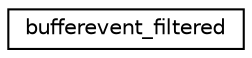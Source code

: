 digraph G
{
  edge [fontname="Helvetica",fontsize="10",labelfontname="Helvetica",labelfontsize="10"];
  node [fontname="Helvetica",fontsize="10",shape=record];
  rankdir="LR";
  Node1 [label="bufferevent_filtered",height=0.2,width=0.4,color="black", fillcolor="white", style="filled",URL="$structbufferevent__filtered.html"];
}
